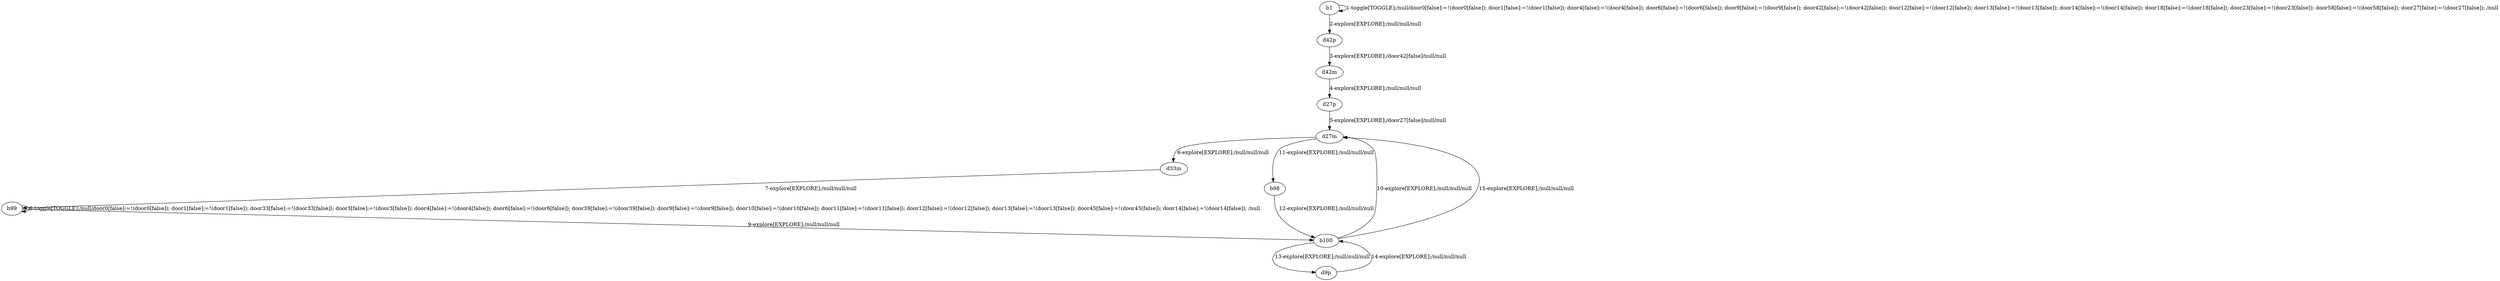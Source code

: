 # Total number of goals covered by this test: 6
# b98 --> b100
# b100 --> d27m
# d33m --> b99
# b99 --> b100
# d9p --> b100
# d27m --> d33m

digraph g {
"b1" -> "b1" [label = "1-toggle[TOGGLE];/null/door0[false]:=!(door0[false]); door1[false]:=!(door1[false]); door4[false]:=!(door4[false]); door6[false]:=!(door6[false]); door9[false]:=!(door9[false]); door42[false]:=!(door42[false]); door12[false]:=!(door12[false]); door13[false]:=!(door13[false]); door14[false]:=!(door14[false]); door18[false]:=!(door18[false]); door23[false]:=!(door23[false]); door58[false]:=!(door58[false]); door27[false]:=!(door27[false]); /null"];
"b1" -> "d42p" [label = "2-explore[EXPLORE];/null/null/null"];
"d42p" -> "d42m" [label = "3-explore[EXPLORE];/door42[false]/null/null"];
"d42m" -> "d27p" [label = "4-explore[EXPLORE];/null/null/null"];
"d27p" -> "d27m" [label = "5-explore[EXPLORE];/door27[false]/null/null"];
"d27m" -> "d33m" [label = "6-explore[EXPLORE];/null/null/null"];
"d33m" -> "b99" [label = "7-explore[EXPLORE];/null/null/null"];
"b99" -> "b99" [label = "8-toggle[TOGGLE];/null/door0[false]:=!(door0[false]); door1[false]:=!(door1[false]); door33[false]:=!(door33[false]); door3[false]:=!(door3[false]); door4[false]:=!(door4[false]); door6[false]:=!(door6[false]); door39[false]:=!(door39[false]); door9[false]:=!(door9[false]); door10[false]:=!(door10[false]); door11[false]:=!(door11[false]); door12[false]:=!(door12[false]); door13[false]:=!(door13[false]); door45[false]:=!(door45[false]); door14[false]:=!(door14[false]); /null"];
"b99" -> "b100" [label = "9-explore[EXPLORE];/null/null/null"];
"b100" -> "d27m" [label = "10-explore[EXPLORE];/null/null/null"];
"d27m" -> "b98" [label = "11-explore[EXPLORE];/null/null/null"];
"b98" -> "b100" [label = "12-explore[EXPLORE];/null/null/null"];
"b100" -> "d9p" [label = "13-explore[EXPLORE];/null/null/null"];
"d9p" -> "b100" [label = "14-explore[EXPLORE];/null/null/null"];
"b100" -> "d27m" [label = "15-explore[EXPLORE];/null/null/null"];
}